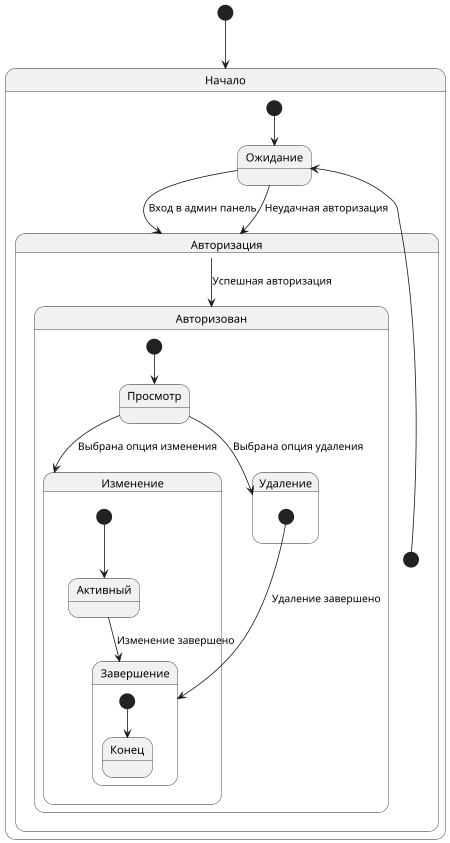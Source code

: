 @startuml
scale 450 width

[*] --> Начало

state Начало {
  [*] --> Ожидание
  Ожидание --> Авторизация : Вход в админ панель
}

state Авторизация {
  [*] --> Ожидание
  Ожидание --> Авторизация : Неудачная авторизация
  Авторизация --> Авторизован : Успешная авторизация
}

state Авторизован {
  [*] --> Просмотр
  Просмотр --> Изменение : Выбрана опция изменения
  Просмотр --> Удаление : Выбрана опция удаления
}

state Изменение {
  [*] --> Активный
  Активный --> Завершение : Изменение завершено
}

state Удаление {
  [*] --> Завершение : Удаление завершено
}

state Завершение {
  [*] --> Конец
}

@enduml
